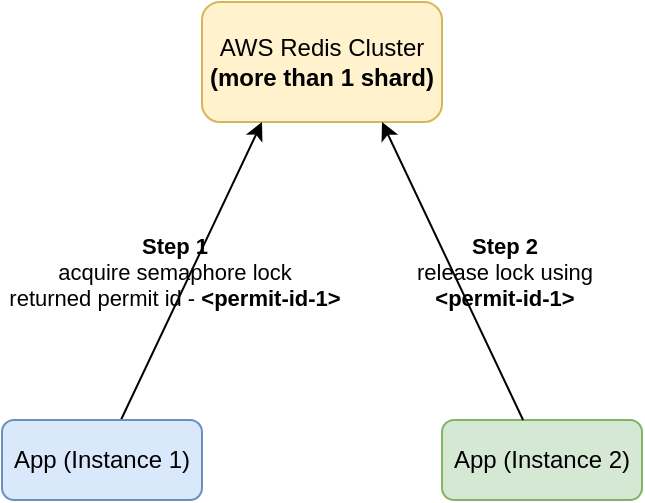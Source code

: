 <mxfile version="23.0.2" type="device">
  <diagram name="Page-1" id="q1wSaZd4-6uAzXL0flTw">
    <mxGraphModel dx="794" dy="781" grid="1" gridSize="10" guides="1" tooltips="1" connect="1" arrows="1" fold="1" page="1" pageScale="1" pageWidth="500" pageHeight="300" math="0" shadow="0">
      <root>
        <mxCell id="0" />
        <mxCell id="1" parent="0" />
        <mxCell id="jbhwVVAZzaSks8-TjjE6-1" value="AWS Redis Cluster&lt;br&gt;&lt;b&gt;(more than 1 shard)&lt;/b&gt;" style="rounded=1;whiteSpace=wrap;html=1;fillColor=#fff2cc;strokeColor=#d6b656;" vertex="1" parent="1">
          <mxGeometry x="160" y="21" width="120" height="60" as="geometry" />
        </mxCell>
        <mxCell id="jbhwVVAZzaSks8-TjjE6-2" value="App (Instance 2)" style="rounded=1;whiteSpace=wrap;html=1;fillColor=#d5e8d4;strokeColor=#82b366;" vertex="1" parent="1">
          <mxGeometry x="280" y="230" width="100" height="40" as="geometry" />
        </mxCell>
        <mxCell id="jbhwVVAZzaSks8-TjjE6-4" style="rounded=0;orthogonalLoop=1;jettySize=auto;html=1;entryX=0.25;entryY=1;entryDx=0;entryDy=0;" edge="1" parent="1" source="jbhwVVAZzaSks8-TjjE6-3" target="jbhwVVAZzaSks8-TjjE6-1">
          <mxGeometry relative="1" as="geometry">
            <mxPoint x="220" y="90" as="targetPoint" />
          </mxGeometry>
        </mxCell>
        <mxCell id="jbhwVVAZzaSks8-TjjE6-5" value="&lt;b&gt;Step 1&lt;/b&gt;&lt;br&gt;acquire semaphore lock&lt;br&gt;returned permit id - &lt;b&gt;&amp;lt;permit-id-1&amp;gt;&lt;/b&gt;" style="edgeLabel;html=1;align=center;verticalAlign=middle;resizable=0;points=[];labelBackgroundColor=none;" vertex="1" connectable="0" parent="jbhwVVAZzaSks8-TjjE6-4">
          <mxGeometry x="-0.24" y="1" relative="1" as="geometry">
            <mxPoint y="-17" as="offset" />
          </mxGeometry>
        </mxCell>
        <mxCell id="jbhwVVAZzaSks8-TjjE6-3" value="App (Instance 1)" style="rounded=1;whiteSpace=wrap;html=1;fillColor=#dae8fc;strokeColor=#6c8ebf;" vertex="1" parent="1">
          <mxGeometry x="60" y="230" width="100" height="40" as="geometry" />
        </mxCell>
        <mxCell id="jbhwVVAZzaSks8-TjjE6-6" style="rounded=0;orthogonalLoop=1;jettySize=auto;html=1;entryX=0.75;entryY=1;entryDx=0;entryDy=0;" edge="1" parent="1" source="jbhwVVAZzaSks8-TjjE6-2" target="jbhwVVAZzaSks8-TjjE6-1">
          <mxGeometry relative="1" as="geometry">
            <mxPoint x="260" y="90" as="targetPoint" />
          </mxGeometry>
        </mxCell>
        <mxCell id="jbhwVVAZzaSks8-TjjE6-7" value="&lt;b&gt;Step 2&lt;/b&gt;&lt;br&gt;release lock using&lt;br&gt;&lt;b style=&quot;border-color: var(--border-color);&quot;&gt;&amp;lt;permit-id-1&amp;gt;&lt;/b&gt;" style="edgeLabel;html=1;align=center;verticalAlign=middle;resizable=0;points=[];labelBackgroundColor=none;" vertex="1" connectable="0" parent="jbhwVVAZzaSks8-TjjE6-6">
          <mxGeometry x="-0.063" y="1" relative="1" as="geometry">
            <mxPoint x="24" y="-5" as="offset" />
          </mxGeometry>
        </mxCell>
      </root>
    </mxGraphModel>
  </diagram>
</mxfile>
